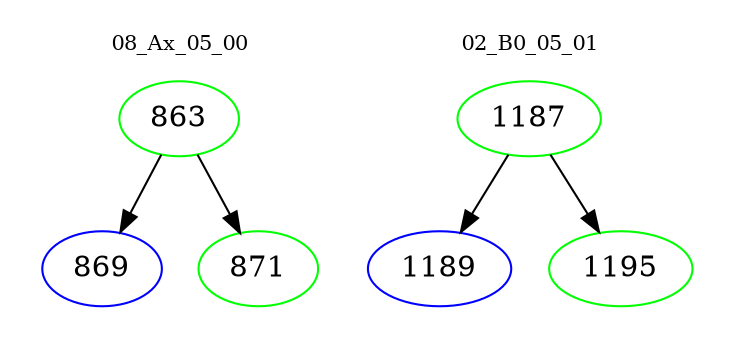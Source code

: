 digraph{
subgraph cluster_0 {
color = white
label = "08_Ax_05_00";
fontsize=10;
T0_863 [label="863", color="green"]
T0_863 -> T0_869 [color="black"]
T0_869 [label="869", color="blue"]
T0_863 -> T0_871 [color="black"]
T0_871 [label="871", color="green"]
}
subgraph cluster_1 {
color = white
label = "02_B0_05_01";
fontsize=10;
T1_1187 [label="1187", color="green"]
T1_1187 -> T1_1189 [color="black"]
T1_1189 [label="1189", color="blue"]
T1_1187 -> T1_1195 [color="black"]
T1_1195 [label="1195", color="green"]
}
}
